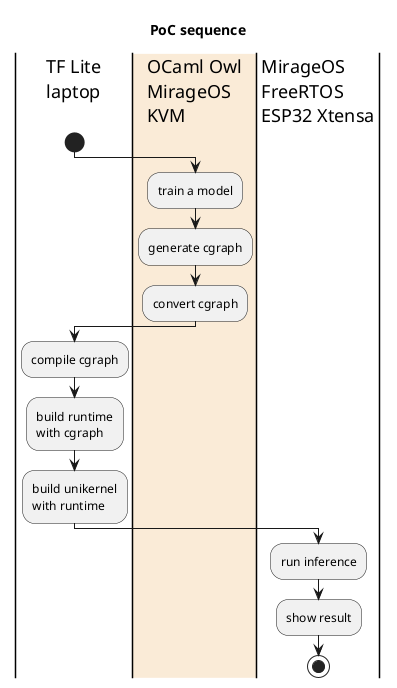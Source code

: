 @startuml
title PoC sequence
|TF Lite\nlaptop|
start
|#AntiqueWhite|OCaml Owl\nMirageOS\nKVM|
:train a model;
:generate cgraph;
:convert cgraph;
|TF Lite\nlaptop|
:compile cgraph;
:build runtime\nwith cgraph;
:build unikernel\nwith runtime;
|MirageOS\nFreeRTOS\nESP32 Xtensa|
:run inference;
:show result;
stop
@enduml
